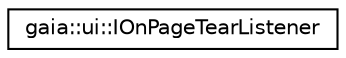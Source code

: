 digraph G
{
  edge [fontname="Helvetica",fontsize="10",labelfontname="Helvetica",labelfontsize="10"];
  node [fontname="Helvetica",fontsize="10",shape=record];
  rankdir=LR;
  Node1 [label="gaia::ui::IOnPageTearListener",height=0.2,width=0.4,color="black", fillcolor="white", style="filled",URL="$d0/d41/classgaia_1_1ui_1_1_i_on_page_tear_listener.html",tooltip="Interface definition for a class that will be called when the container&#39;s Page is destroyed..."];
}
